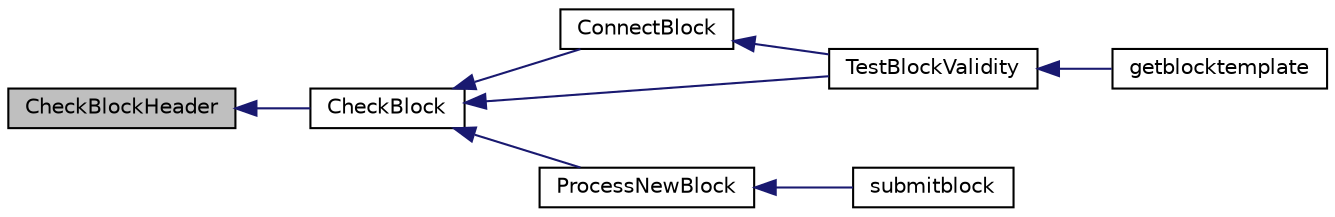 digraph "CheckBlockHeader"
{
  edge [fontname="Helvetica",fontsize="10",labelfontname="Helvetica",labelfontsize="10"];
  node [fontname="Helvetica",fontsize="10",shape=record];
  rankdir="LR";
  Node257 [label="CheckBlockHeader",height=0.2,width=0.4,color="black", fillcolor="grey75", style="filled", fontcolor="black"];
  Node257 -> Node258 [dir="back",color="midnightblue",fontsize="10",style="solid",fontname="Helvetica"];
  Node258 [label="CheckBlock",height=0.2,width=0.4,color="black", fillcolor="white", style="filled",URL="$main_8h.html#a0ecc00a8d80db90cbc17c7cbc9236901"];
  Node258 -> Node259 [dir="back",color="midnightblue",fontsize="10",style="solid",fontname="Helvetica"];
  Node259 [label="ConnectBlock",height=0.2,width=0.4,color="black", fillcolor="white", style="filled",URL="$main_8h.html#ad4ce8957600f6ee11bbf095226a8e83e",tooltip="Apply the effects of this block (with given index) on the UTXO set represented by coins..."];
  Node259 -> Node260 [dir="back",color="midnightblue",fontsize="10",style="solid",fontname="Helvetica"];
  Node260 [label="TestBlockValidity",height=0.2,width=0.4,color="black", fillcolor="white", style="filled",URL="$main_8h.html#aa778166224b25355c113d1706df12ffd",tooltip="Check a block is completely valid from start to finish (only works on top of our current best block..."];
  Node260 -> Node261 [dir="back",color="midnightblue",fontsize="10",style="solid",fontname="Helvetica"];
  Node261 [label="getblocktemplate",height=0.2,width=0.4,color="black", fillcolor="white", style="filled",URL="$rpcmining_8cpp.html#a27347eecedd59156c914fcb5ce488f9a"];
  Node258 -> Node262 [dir="back",color="midnightblue",fontsize="10",style="solid",fontname="Helvetica"];
  Node262 [label="ProcessNewBlock",height=0.2,width=0.4,color="black", fillcolor="white", style="filled",URL="$main_8h.html#abb32e71aca0c6a769d419194ada13851",tooltip="Process an incoming block. "];
  Node262 -> Node263 [dir="back",color="midnightblue",fontsize="10",style="solid",fontname="Helvetica"];
  Node263 [label="submitblock",height=0.2,width=0.4,color="black", fillcolor="white", style="filled",URL="$rpcmining_8cpp.html#a6fc1aa077add8cb1c74207056616134d"];
  Node258 -> Node260 [dir="back",color="midnightblue",fontsize="10",style="solid",fontname="Helvetica"];
}
